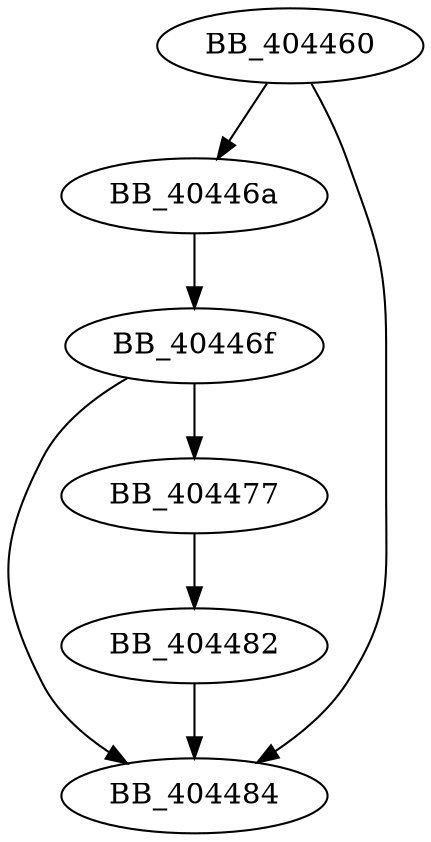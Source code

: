DiGraph sub_404460{
BB_404460->BB_40446a
BB_404460->BB_404484
BB_40446a->BB_40446f
BB_40446f->BB_404477
BB_40446f->BB_404484
BB_404477->BB_404482
BB_404482->BB_404484
}
